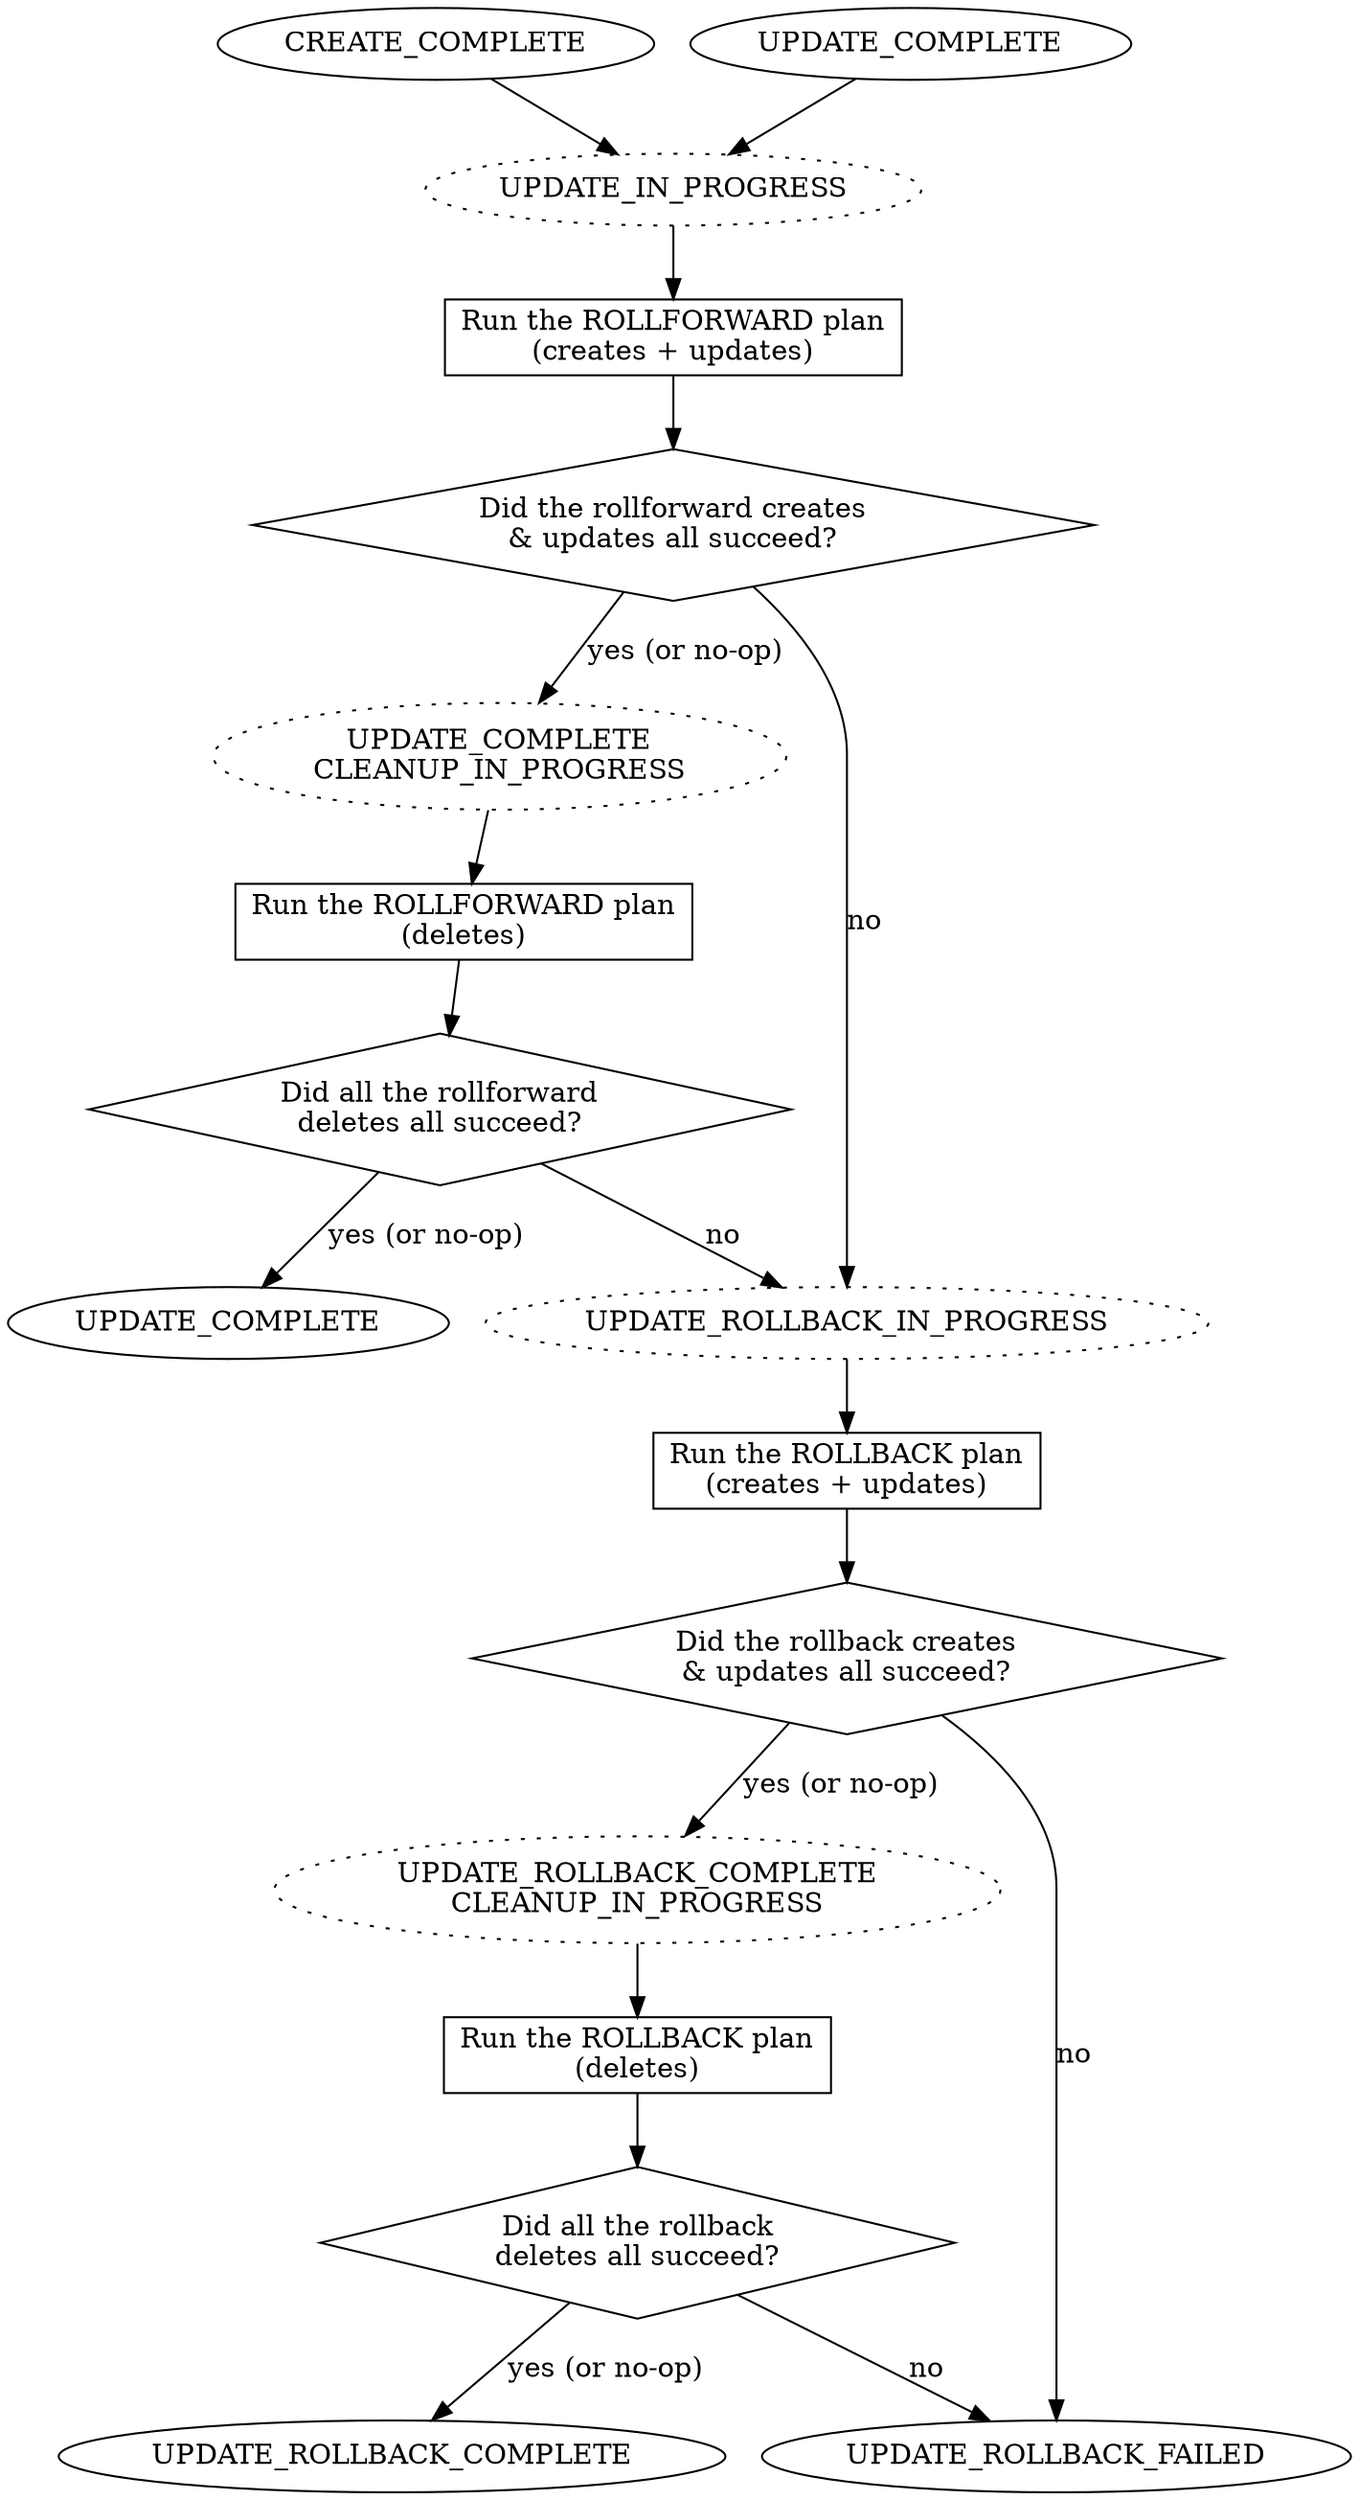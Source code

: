 digraph update_stack {

  CREATE_COMPLETE
  UPDATE_COMPLETE
  UPDATE_COMPLETE_CLEANUP_IN_PROGRESS [ style=dotted label="UPDATE_COMPLETE\nCLEANUP_IN_PROGRESS" ]
  UPDATE_IN_PROGRESS [ style=dotted ]
  UPDATE_ROLLBACK_COMPLETE
  UPDATE_ROLLBACK_COMPLETE_CLEANUP_IN_PROGRESS [ style=dotted label="UPDATE_ROLLBACK_COMPLETE\nCLEANUP_IN_PROGRESS" ]
  UPDATE_ROLLBACK_FAILED
  UPDATE_ROLLBACK_IN_PROGRESS [ style=dotted ]

  { CREATE_COMPLETE, UPDATE_COMPLETE } -> UPDATE_IN_PROGRESS -> try_rollforward_creates_and_updates -> check_rollforward_creates_and_updates
  try_rollforward_creates_and_updates [ shape="rect" label="Run the ROLLFORWARD plan\n(creates + updates)" ]
  check_rollforward_creates_and_updates [ label="Did the rollforward creates\n& updates all succeed?" shape="diamond" ]
  check_rollforward_creates_and_updates -> UPDATE_COMPLETE_CLEANUP_IN_PROGRESS [ label="yes (or no-op)" ]
  check_rollforward_creates_and_updates -> UPDATE_ROLLBACK_IN_PROGRESS [ label="no" ]

  UPDATE_COMPLETE_CLEANUP_IN_PROGRESS -> try_rollforward_cleanup -> check_rollforward_cleanup
  try_rollforward_cleanup [ shape="rect" label="Run the ROLLFORWARD plan\n(deletes)" ]
  check_rollforward_cleanup [ shape="diamond" label="Did all the rollforward\ndeletes all succeed?" ]
  check_rollforward_cleanup -> UPDATE_COMPLETE_3 [ label="yes (or no-op)" ]
  check_rollforward_cleanup -> UPDATE_ROLLBACK_IN_PROGRESS [ label="no" ]
  UPDATE_COMPLETE_3 [ label="UPDATE_COMPLETE" ]

  UPDATE_ROLLBACK_IN_PROGRESS -> try_rollback_creates_and_updates -> check_rollback_creates_and_updates
  try_rollback_creates_and_updates [ shape="rect" label="Run the ROLLBACK plan\n(creates + updates)" ]
  check_rollback_creates_and_updates [ label="Did the rollback creates\n& updates all succeed?" shape="diamond" ]
  check_rollback_creates_and_updates -> UPDATE_ROLLBACK_COMPLETE_CLEANUP_IN_PROGRESS [ label="yes (or no-op)" ]
  check_rollback_creates_and_updates -> UPDATE_ROLLBACK_FAILED [ label="no" ]

  UPDATE_ROLLBACK_COMPLETE_CLEANUP_IN_PROGRESS -> try_rollback_cleanup -> check_rollback_cleanup
  try_rollback_cleanup [ shape="rect" label="Run the ROLLBACK plan\n(deletes)" ]
  check_rollback_cleanup [ shape="diamond" label="Did all the rollback\ndeletes all succeed?" ]
  check_rollback_cleanup -> UPDATE_ROLLBACK_COMPLETE [ label="yes (or no-op)" ]
  check_rollback_cleanup -> UPDATE_ROLLBACK_FAILED [ label="no" ]

  // But would be useful to document: for each of those terminal states, what
  // states are the resources in?  What happens to the stack next?

}
// # vi: set sw=2 et ai :
